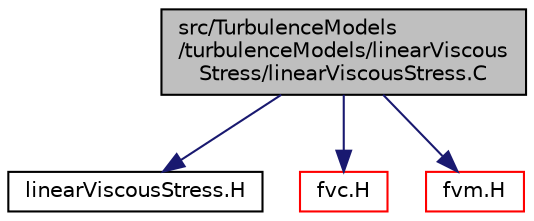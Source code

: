 digraph "src/TurbulenceModels/turbulenceModels/linearViscousStress/linearViscousStress.C"
{
  bgcolor="transparent";
  edge [fontname="Helvetica",fontsize="10",labelfontname="Helvetica",labelfontsize="10"];
  node [fontname="Helvetica",fontsize="10",shape=record];
  Node1 [label="src/TurbulenceModels\l/turbulenceModels/linearViscous\lStress/linearViscousStress.C",height=0.2,width=0.4,color="black", fillcolor="grey75", style="filled", fontcolor="black"];
  Node1 -> Node2 [color="midnightblue",fontsize="10",style="solid",fontname="Helvetica"];
  Node2 [label="linearViscousStress.H",height=0.2,width=0.4,color="black",URL="$a10921.html"];
  Node1 -> Node3 [color="midnightblue",fontsize="10",style="solid",fontname="Helvetica"];
  Node3 [label="fvc.H",height=0.2,width=0.4,color="red",URL="$a05794.html"];
  Node1 -> Node4 [color="midnightblue",fontsize="10",style="solid",fontname="Helvetica"];
  Node4 [label="fvm.H",height=0.2,width=0.4,color="red",URL="$a05838.html"];
}
